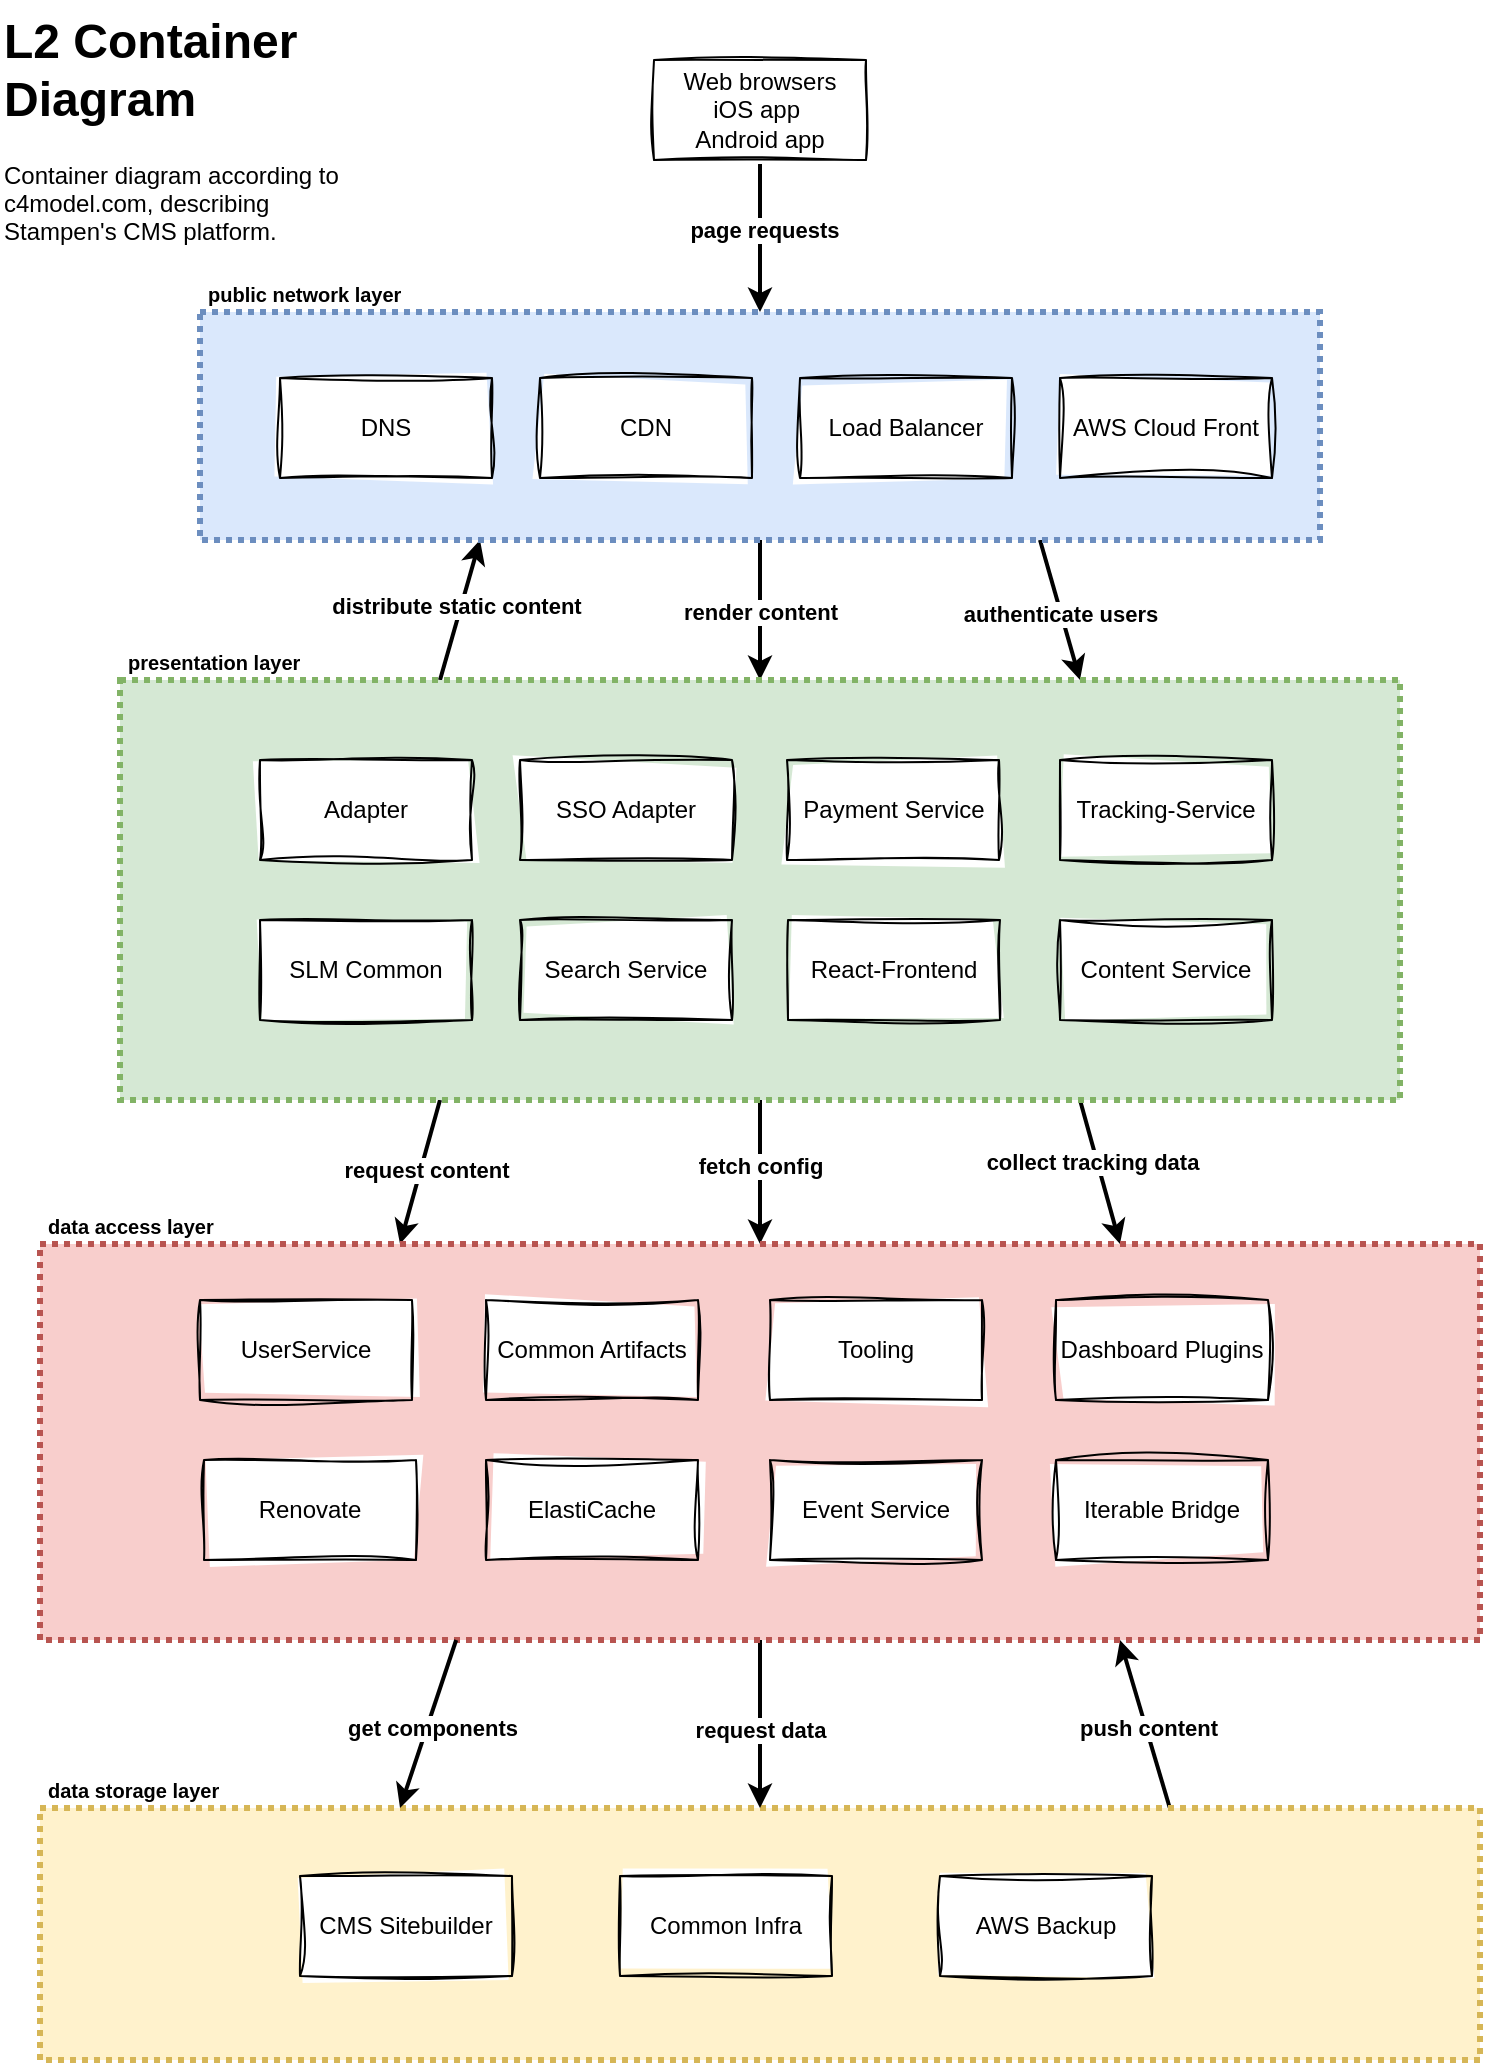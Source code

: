 <mxfile version="26.0.9">
  <diagram name="Page-1" id="uLC97kkECrQcUkzZvFg0">
    <mxGraphModel dx="962" dy="573" grid="1" gridSize="10" guides="1" tooltips="1" connect="1" arrows="1" fold="1" page="1" pageScale="1" pageWidth="827" pageHeight="1169" math="0" shadow="0">
      <root>
        <mxCell id="0" />
        <mxCell id="1" parent="0" />
        <mxCell id="zGbDaNfx95HRnWShP1by-7" style="rounded=0;orthogonalLoop=1;jettySize=auto;html=1;exitX=0.785;exitY=0.008;exitDx=0;exitDy=0;entryX=0.75;entryY=1;entryDx=0;entryDy=0;strokeWidth=2;exitPerimeter=0;" parent="1" source="zGbDaNfx95HRnWShP1by-1" target="e5545xmRH3Jb9SJGrrUb-4" edge="1">
          <mxGeometry relative="1" as="geometry" />
        </mxCell>
        <mxCell id="zGbDaNfx95HRnWShP1by-8" value="push content" style="edgeLabel;html=1;align=center;verticalAlign=middle;resizable=0;points=[];fontStyle=1" parent="zGbDaNfx95HRnWShP1by-7" vertex="1" connectable="0">
          <mxGeometry x="-0.037" y="-1" relative="1" as="geometry">
            <mxPoint as="offset" />
          </mxGeometry>
        </mxCell>
        <mxCell id="zGbDaNfx95HRnWShP1by-1" value="data storage layer" style="rounded=0;whiteSpace=wrap;html=1;labelPosition=center;verticalLabelPosition=top;align=left;verticalAlign=bottom;spacingLeft=2;spacingTop=-2;fillColor=#fff2cc;fillStyle=auto;dashed=1;fontSize=10;strokeColor=#d6b656;fontStyle=1;strokeWidth=3;dashPattern=1 1;" parent="1" vertex="1">
          <mxGeometry x="40" y="904" width="720" height="126" as="geometry" />
        </mxCell>
        <mxCell id="e5545xmRH3Jb9SJGrrUb-16" style="edgeStyle=orthogonalEdgeStyle;rounded=0;orthogonalLoop=1;jettySize=auto;html=1;exitX=0.5;exitY=1;exitDx=0;exitDy=0;entryX=0.5;entryY=0;entryDx=0;entryDy=0;strokeWidth=2;" parent="1" source="e5545xmRH3Jb9SJGrrUb-2" target="e5545xmRH3Jb9SJGrrUb-3" edge="1">
          <mxGeometry relative="1" as="geometry" />
        </mxCell>
        <mxCell id="e5545xmRH3Jb9SJGrrUb-17" value="render content" style="edgeLabel;html=1;align=center;verticalAlign=middle;resizable=0;points=[];fontStyle=1" parent="e5545xmRH3Jb9SJGrrUb-16" vertex="1" connectable="0">
          <mxGeometry x="0.033" y="-2" relative="1" as="geometry">
            <mxPoint x="2" as="offset" />
          </mxGeometry>
        </mxCell>
        <mxCell id="e5545xmRH3Jb9SJGrrUb-29" style="rounded=0;orthogonalLoop=1;jettySize=auto;html=1;exitX=0.75;exitY=1;exitDx=0;exitDy=0;entryX=0.75;entryY=0;entryDx=0;entryDy=0;strokeWidth=2;" parent="1" source="e5545xmRH3Jb9SJGrrUb-2" target="e5545xmRH3Jb9SJGrrUb-3" edge="1">
          <mxGeometry relative="1" as="geometry" />
        </mxCell>
        <mxCell id="e5545xmRH3Jb9SJGrrUb-30" value="authenticate users" style="edgeLabel;html=1;align=center;verticalAlign=middle;resizable=0;points=[];fontStyle=1" parent="e5545xmRH3Jb9SJGrrUb-29" vertex="1" connectable="0">
          <mxGeometry x="0.05" y="-1" relative="1" as="geometry">
            <mxPoint as="offset" />
          </mxGeometry>
        </mxCell>
        <mxCell id="e5545xmRH3Jb9SJGrrUb-52" style="rounded=0;orthogonalLoop=1;jettySize=auto;html=1;exitX=0.25;exitY=1;exitDx=0;exitDy=0;entryX=0.25;entryY=0;entryDx=0;entryDy=0;strokeWidth=2;startArrow=classic;startFill=1;endArrow=none;" parent="1" source="e5545xmRH3Jb9SJGrrUb-2" target="e5545xmRH3Jb9SJGrrUb-3" edge="1">
          <mxGeometry relative="1" as="geometry">
            <Array as="points" />
          </mxGeometry>
        </mxCell>
        <mxCell id="e5545xmRH3Jb9SJGrrUb-53" value="distribute static content" style="edgeLabel;html=1;align=center;verticalAlign=middle;resizable=0;points=[];fontStyle=1" parent="e5545xmRH3Jb9SJGrrUb-52" vertex="1" connectable="0">
          <mxGeometry x="-0.04" y="-3" relative="1" as="geometry">
            <mxPoint as="offset" />
          </mxGeometry>
        </mxCell>
        <mxCell id="e5545xmRH3Jb9SJGrrUb-2" value="public network layer" style="rounded=0;whiteSpace=wrap;html=1;labelPosition=center;verticalLabelPosition=top;align=left;verticalAlign=bottom;spacingLeft=2;spacingTop=-2;fillColor=#dae8fc;fillStyle=solid;dashed=1;fontSize=10;strokeColor=#6c8ebf;gradientColor=none;fontStyle=1;strokeWidth=3;dashPattern=1 1;" parent="1" vertex="1">
          <mxGeometry x="120" y="156" width="560" height="114" as="geometry" />
        </mxCell>
        <mxCell id="e5545xmRH3Jb9SJGrrUb-20" style="rounded=0;orthogonalLoop=1;jettySize=auto;html=1;exitX=0.25;exitY=1;exitDx=0;exitDy=0;entryX=0.25;entryY=0;entryDx=0;entryDy=0;strokeWidth=2;" parent="1" source="e5545xmRH3Jb9SJGrrUb-3" target="e5545xmRH3Jb9SJGrrUb-4" edge="1">
          <mxGeometry relative="1" as="geometry" />
        </mxCell>
        <mxCell id="e5545xmRH3Jb9SJGrrUb-21" value="request content" style="edgeLabel;html=1;align=center;verticalAlign=middle;resizable=0;points=[];fontStyle=1" parent="e5545xmRH3Jb9SJGrrUb-20" vertex="1" connectable="0">
          <mxGeometry x="-0.057" y="2" relative="1" as="geometry">
            <mxPoint as="offset" />
          </mxGeometry>
        </mxCell>
        <mxCell id="e5545xmRH3Jb9SJGrrUb-24" style="edgeStyle=orthogonalEdgeStyle;rounded=0;orthogonalLoop=1;jettySize=auto;html=1;exitX=0.5;exitY=1;exitDx=0;exitDy=0;strokeWidth=2;" parent="1" source="e5545xmRH3Jb9SJGrrUb-3" target="e5545xmRH3Jb9SJGrrUb-4" edge="1">
          <mxGeometry relative="1" as="geometry" />
        </mxCell>
        <mxCell id="e5545xmRH3Jb9SJGrrUb-25" value="fetch config" style="edgeLabel;html=1;align=center;verticalAlign=middle;resizable=0;points=[];fontStyle=1" parent="e5545xmRH3Jb9SJGrrUb-24" vertex="1" connectable="0">
          <mxGeometry x="-0.08" relative="1" as="geometry">
            <mxPoint as="offset" />
          </mxGeometry>
        </mxCell>
        <mxCell id="e5545xmRH3Jb9SJGrrUb-26" style="rounded=0;orthogonalLoop=1;jettySize=auto;html=1;exitX=0.75;exitY=1;exitDx=0;exitDy=0;entryX=0.75;entryY=0;entryDx=0;entryDy=0;strokeWidth=2;" parent="1" source="e5545xmRH3Jb9SJGrrUb-3" target="e5545xmRH3Jb9SJGrrUb-4" edge="1">
          <mxGeometry relative="1" as="geometry" />
        </mxCell>
        <mxCell id="e5545xmRH3Jb9SJGrrUb-27" value="collect tracking data" style="edgeLabel;html=1;align=center;verticalAlign=middle;resizable=0;points=[];fontStyle=1" parent="e5545xmRH3Jb9SJGrrUb-26" vertex="1" connectable="0">
          <mxGeometry x="-0.159" y="-3" relative="1" as="geometry">
            <mxPoint as="offset" />
          </mxGeometry>
        </mxCell>
        <mxCell id="e5545xmRH3Jb9SJGrrUb-3" value="presentation layer" style="rounded=0;whiteSpace=wrap;html=1;labelPosition=center;verticalLabelPosition=top;align=left;verticalAlign=bottom;spacingLeft=2;spacingTop=-2;fillColor=#d5e8d4;fillStyle=auto;dashed=1;fontSize=10;strokeColor=#82b366;fontStyle=1;strokeWidth=3;dashPattern=1 1;" parent="1" vertex="1">
          <mxGeometry x="80" y="340" width="640" height="210" as="geometry" />
        </mxCell>
        <mxCell id="zGbDaNfx95HRnWShP1by-2" style="edgeStyle=orthogonalEdgeStyle;rounded=0;orthogonalLoop=1;jettySize=auto;html=1;exitX=0.5;exitY=1;exitDx=0;exitDy=0;strokeWidth=2;" parent="1" source="e5545xmRH3Jb9SJGrrUb-4" target="zGbDaNfx95HRnWShP1by-1" edge="1">
          <mxGeometry relative="1" as="geometry" />
        </mxCell>
        <mxCell id="zGbDaNfx95HRnWShP1by-3" value="&lt;b&gt;request data&lt;/b&gt;" style="edgeLabel;html=1;align=center;verticalAlign=middle;resizable=0;points=[];" parent="zGbDaNfx95HRnWShP1by-2" vertex="1" connectable="0">
          <mxGeometry x="0.083" y="1" relative="1" as="geometry">
            <mxPoint x="-1" y="-1" as="offset" />
          </mxGeometry>
        </mxCell>
        <mxCell id="e5545xmRH3Jb9SJGrrUb-4" value="data access layer" style="rounded=0;whiteSpace=wrap;html=1;labelPosition=center;verticalLabelPosition=top;align=left;verticalAlign=bottom;spacingLeft=2;spacingTop=-2;fillColor=#f8cecc;fillStyle=auto;dashed=1;fontSize=10;strokeColor=#b85450;fontStyle=1;strokeWidth=3;dashPattern=1 1;" parent="1" vertex="1">
          <mxGeometry x="40" y="622" width="720" height="198" as="geometry" />
        </mxCell>
        <mxCell id="e5545xmRH3Jb9SJGrrUb-8" value="SSO Adapter" style="rounded=0;whiteSpace=wrap;html=1;sketch=1;curveFitting=1;jiggle=2;" parent="1" vertex="1">
          <mxGeometry x="280" y="380" width="106" height="50" as="geometry" />
        </mxCell>
        <mxCell id="e5545xmRH3Jb9SJGrrUb-9" value="UserService" style="rounded=0;whiteSpace=wrap;html=1;strokeWidth=1;sketch=1;curveFitting=1;jiggle=2;" parent="1" vertex="1">
          <mxGeometry x="120" y="650" width="106" height="50" as="geometry" />
        </mxCell>
        <mxCell id="e5545xmRH3Jb9SJGrrUb-10" value="Tracking-Service" style="rounded=0;whiteSpace=wrap;html=1;sketch=1;curveFitting=1;jiggle=2;" parent="1" vertex="1">
          <mxGeometry x="550" y="380" width="106" height="50" as="geometry" />
        </mxCell>
        <mxCell id="e5545xmRH3Jb9SJGrrUb-18" style="rounded=0;orthogonalLoop=1;jettySize=auto;html=1;exitX=0.5;exitY=1;exitDx=0;exitDy=0;entryX=0.5;entryY=0;entryDx=0;entryDy=0;strokeWidth=2;" parent="1" source="e5545xmRH3Jb9SJGrrUb-11" target="e5545xmRH3Jb9SJGrrUb-2" edge="1">
          <mxGeometry relative="1" as="geometry" />
        </mxCell>
        <mxCell id="e5545xmRH3Jb9SJGrrUb-32" value="page requests" style="edgeLabel;html=1;align=center;verticalAlign=middle;resizable=0;points=[];fontStyle=1" parent="e5545xmRH3Jb9SJGrrUb-18" vertex="1" connectable="0">
          <mxGeometry x="-0.086" y="2" relative="1" as="geometry">
            <mxPoint as="offset" />
          </mxGeometry>
        </mxCell>
        <mxCell id="e5545xmRH3Jb9SJGrrUb-11" value="Web browsers&lt;div&gt;iOS app&amp;nbsp;&lt;/div&gt;&lt;div&gt;Android app&lt;/div&gt;" style="rounded=0;whiteSpace=wrap;html=1;sketch=1;curveFitting=1;jiggle=2;" parent="1" vertex="1">
          <mxGeometry x="347" y="30" width="106" height="50" as="geometry" />
        </mxCell>
        <mxCell id="e5545xmRH3Jb9SJGrrUb-12" value="AWS Cloud Front" style="rounded=0;whiteSpace=wrap;html=1;sketch=1;curveFitting=1;jiggle=2;" parent="1" vertex="1">
          <mxGeometry x="550" y="189" width="106" height="50" as="geometry" />
        </mxCell>
        <mxCell id="e5545xmRH3Jb9SJGrrUb-13" value="Payment Service" style="rounded=0;whiteSpace=wrap;html=1;sketch=1;curveFitting=1;jiggle=2;" parent="1" vertex="1">
          <mxGeometry x="413.5" y="380" width="106" height="50" as="geometry" />
        </mxCell>
        <mxCell id="e5545xmRH3Jb9SJGrrUb-31" value="CDN" style="rounded=0;whiteSpace=wrap;html=1;sketch=1;curveFitting=1;jiggle=2;" parent="1" vertex="1">
          <mxGeometry x="290" y="189" width="106" height="50" as="geometry" />
        </mxCell>
        <mxCell id="e5545xmRH3Jb9SJGrrUb-33" value="Content Service" style="rounded=0;whiteSpace=wrap;html=1;sketch=1;curveFitting=1;jiggle=2;" parent="1" vertex="1">
          <mxGeometry x="550" y="460" width="106" height="50" as="geometry" />
        </mxCell>
        <mxCell id="e5545xmRH3Jb9SJGrrUb-34" value="Search&lt;span style=&quot;color: rgba(0, 0, 0, 0); font-family: monospace; font-size: 0px; text-align: start; text-wrap: nowrap;&quot;&gt;%3CmxGraphModel%3E%3Croot%3E%3CmxCell%20id%3D%220%22%2F%3E%3CmxCell%20id%3D%221%22%20parent%3D%220%22%2F%3E%3CmxCell%20id%3D%222%22%20value%3D%22Content%20Service%22%20style%3D%22rounded%3D0%3BwhiteSpace%3Dwrap%3Bhtml%3D1%3B%22%20vertex%3D%221%22%20parent%3D%221%22%3E%3CmxGeometry%20x%3D%22550%22%20y%3D%22470%22%20width%3D%22106%22%20height%3D%2250%22%20as%3D%22geometry%22%2F%3E%3C%2FmxCell%3E%3C%2Froot%3E%3C%2FmxGraphModel%3E&lt;/span&gt;&amp;nbsp;Service" style="rounded=0;whiteSpace=wrap;html=1;sketch=1;curveFitting=1;jiggle=2;" parent="1" vertex="1">
          <mxGeometry x="280" y="460" width="106" height="50" as="geometry" />
        </mxCell>
        <mxCell id="e5545xmRH3Jb9SJGrrUb-35" value="SLM Common" style="rounded=0;whiteSpace=wrap;html=1;sketch=1;curveFitting=1;jiggle=2;" parent="1" vertex="1">
          <mxGeometry x="150" y="460" width="106" height="50" as="geometry" />
        </mxCell>
        <mxCell id="e5545xmRH3Jb9SJGrrUb-36" value="Common Infra" style="rounded=0;whiteSpace=wrap;html=1;sketch=1;curveFitting=1;jiggle=2;" parent="1" vertex="1">
          <mxGeometry x="330" y="938" width="106" height="50" as="geometry" />
        </mxCell>
        <mxCell id="e5545xmRH3Jb9SJGrrUb-37" value="Adapter" style="rounded=0;whiteSpace=wrap;html=1;sketch=1;curveFitting=1;jiggle=2;" parent="1" vertex="1">
          <mxGeometry x="150" y="380" width="106" height="50" as="geometry" />
        </mxCell>
        <mxCell id="e5545xmRH3Jb9SJGrrUb-38" value="Common Artifacts&lt;span style=&quot;color: rgba(0, 0, 0, 0); font-family: monospace; font-size: 0px; text-align: start; text-wrap: nowrap;&quot;&gt;%3CmxGraphModel%3E%3Croot%3E%3CmxCell%20id%3D%220%22%2F%3E%3CmxCell%20id%3D%221%22%20parent%3D%220%22%2F%3E%3CmxCell%20id%3D%222%22%20value%3D%22Common%20Infra%22%20style%3D%22rounded%3D0%3BwhiteSpace%3Dwrap%3Bhtml%3D1%3B%22%20vertex%3D%221%22%20parent%3D%221%22%3E%3CmxGeometry%20x%3D%22150%22%20y%3D%22470%22%20width%3D%22106%22%20height%3D%2250%22%20as%3D%22geometry%22%2F%3E%3C%2FmxCell%3E%3C%2Froot%3E%3C%2FmxGraphModel%3E&lt;/span&gt;" style="rounded=0;whiteSpace=wrap;html=1;sketch=1;curveFitting=1;jiggle=2;" parent="1" vertex="1">
          <mxGeometry x="263" y="650" width="106" height="50" as="geometry" />
        </mxCell>
        <mxCell id="e5545xmRH3Jb9SJGrrUb-39" value="Tooling" style="rounded=0;whiteSpace=wrap;html=1;sketch=1;curveFitting=1;jiggle=2;" parent="1" vertex="1">
          <mxGeometry x="405" y="650" width="106" height="50" as="geometry" />
        </mxCell>
        <mxCell id="e5545xmRH3Jb9SJGrrUb-40" value="Dashboard Plugins" style="rounded=0;whiteSpace=wrap;html=1;sketch=1;curveFitting=1;jiggle=2;" parent="1" vertex="1">
          <mxGeometry x="548" y="650" width="106" height="50" as="geometry" />
        </mxCell>
        <mxCell id="e5545xmRH3Jb9SJGrrUb-41" value="Renovate" style="rounded=0;whiteSpace=wrap;html=1;sketch=1;curveFitting=1;jiggle=2;" parent="1" vertex="1">
          <mxGeometry x="122" y="730" width="106" height="50" as="geometry" />
        </mxCell>
        <mxCell id="e5545xmRH3Jb9SJGrrUb-42" value="ElastiCache" style="rounded=0;whiteSpace=wrap;html=1;sketch=1;curveFitting=1;jiggle=2;" parent="1" vertex="1">
          <mxGeometry x="263" y="730" width="106" height="50" as="geometry" />
        </mxCell>
        <mxCell id="e5545xmRH3Jb9SJGrrUb-43" value="CMS Sitebuilder" style="rounded=0;whiteSpace=wrap;html=1;sketch=1;curveFitting=1;jiggle=2;" parent="1" vertex="1">
          <mxGeometry x="170" y="938" width="106" height="50" as="geometry" />
        </mxCell>
        <mxCell id="e5545xmRH3Jb9SJGrrUb-44" value="React-Frontend" style="rounded=0;whiteSpace=wrap;html=1;sketch=1;curveFitting=1;jiggle=2;" parent="1" vertex="1">
          <mxGeometry x="414" y="460" width="106" height="50" as="geometry" />
        </mxCell>
        <mxCell id="e5545xmRH3Jb9SJGrrUb-45" value="Iterable Bridge" style="rounded=0;whiteSpace=wrap;html=1;sketch=1;curveFitting=1;jiggle=2;" parent="1" vertex="1">
          <mxGeometry x="548" y="730" width="106" height="50" as="geometry" />
        </mxCell>
        <mxCell id="e5545xmRH3Jb9SJGrrUb-46" value="AWS Backup" style="rounded=0;whiteSpace=wrap;html=1;sketch=1;curveFitting=1;jiggle=2;" parent="1" vertex="1">
          <mxGeometry x="490" y="938" width="106" height="50" as="geometry" />
        </mxCell>
        <mxCell id="e5545xmRH3Jb9SJGrrUb-47" value="Event Service" style="rounded=0;whiteSpace=wrap;html=1;sketch=1;curveFitting=1;jiggle=2;" parent="1" vertex="1">
          <mxGeometry x="405" y="730" width="106" height="50" as="geometry" />
        </mxCell>
        <mxCell id="e5545xmRH3Jb9SJGrrUb-48" value="DNS" style="rounded=0;whiteSpace=wrap;html=1;sketch=1;curveFitting=1;jiggle=2;" parent="1" vertex="1">
          <mxGeometry x="160" y="189" width="106" height="50" as="geometry" />
        </mxCell>
        <mxCell id="e5545xmRH3Jb9SJGrrUb-49" value="Load Balancer" style="rounded=0;whiteSpace=wrap;html=1;sketch=1;curveFitting=1;jiggle=2;" parent="1" vertex="1">
          <mxGeometry x="420" y="189" width="106" height="50" as="geometry" />
        </mxCell>
        <mxCell id="LVvOtSNeGutr6rOgMHUB-1" value="&lt;h1 style=&quot;margin-top: 0px;&quot;&gt;L2 Container Diagram&lt;/h1&gt;&lt;p&gt;Container diagram according to c4model.com, describing Stampen&#39;s CMS platform.&lt;/p&gt;" style="text;html=1;whiteSpace=wrap;overflow=hidden;rounded=0;" parent="1" vertex="1">
          <mxGeometry x="20" width="190" height="120" as="geometry" />
        </mxCell>
        <mxCell id="zGbDaNfx95HRnWShP1by-4" style="rounded=0;orthogonalLoop=1;jettySize=auto;html=1;exitX=0.289;exitY=1;exitDx=0;exitDy=0;entryX=0.25;entryY=0;entryDx=0;entryDy=0;strokeWidth=2;exitPerimeter=0;" parent="1" source="e5545xmRH3Jb9SJGrrUb-4" target="zGbDaNfx95HRnWShP1by-1" edge="1">
          <mxGeometry relative="1" as="geometry">
            <Array as="points" />
          </mxGeometry>
        </mxCell>
        <mxCell id="BU4JU-sKp2h5h3BOpqae-1" value="get components" style="edgeLabel;html=1;align=center;verticalAlign=middle;resizable=0;points=[];fontStyle=1" vertex="1" connectable="0" parent="zGbDaNfx95HRnWShP1by-4">
          <mxGeometry x="0.011" y="2" relative="1" as="geometry">
            <mxPoint as="offset" />
          </mxGeometry>
        </mxCell>
      </root>
    </mxGraphModel>
  </diagram>
</mxfile>
